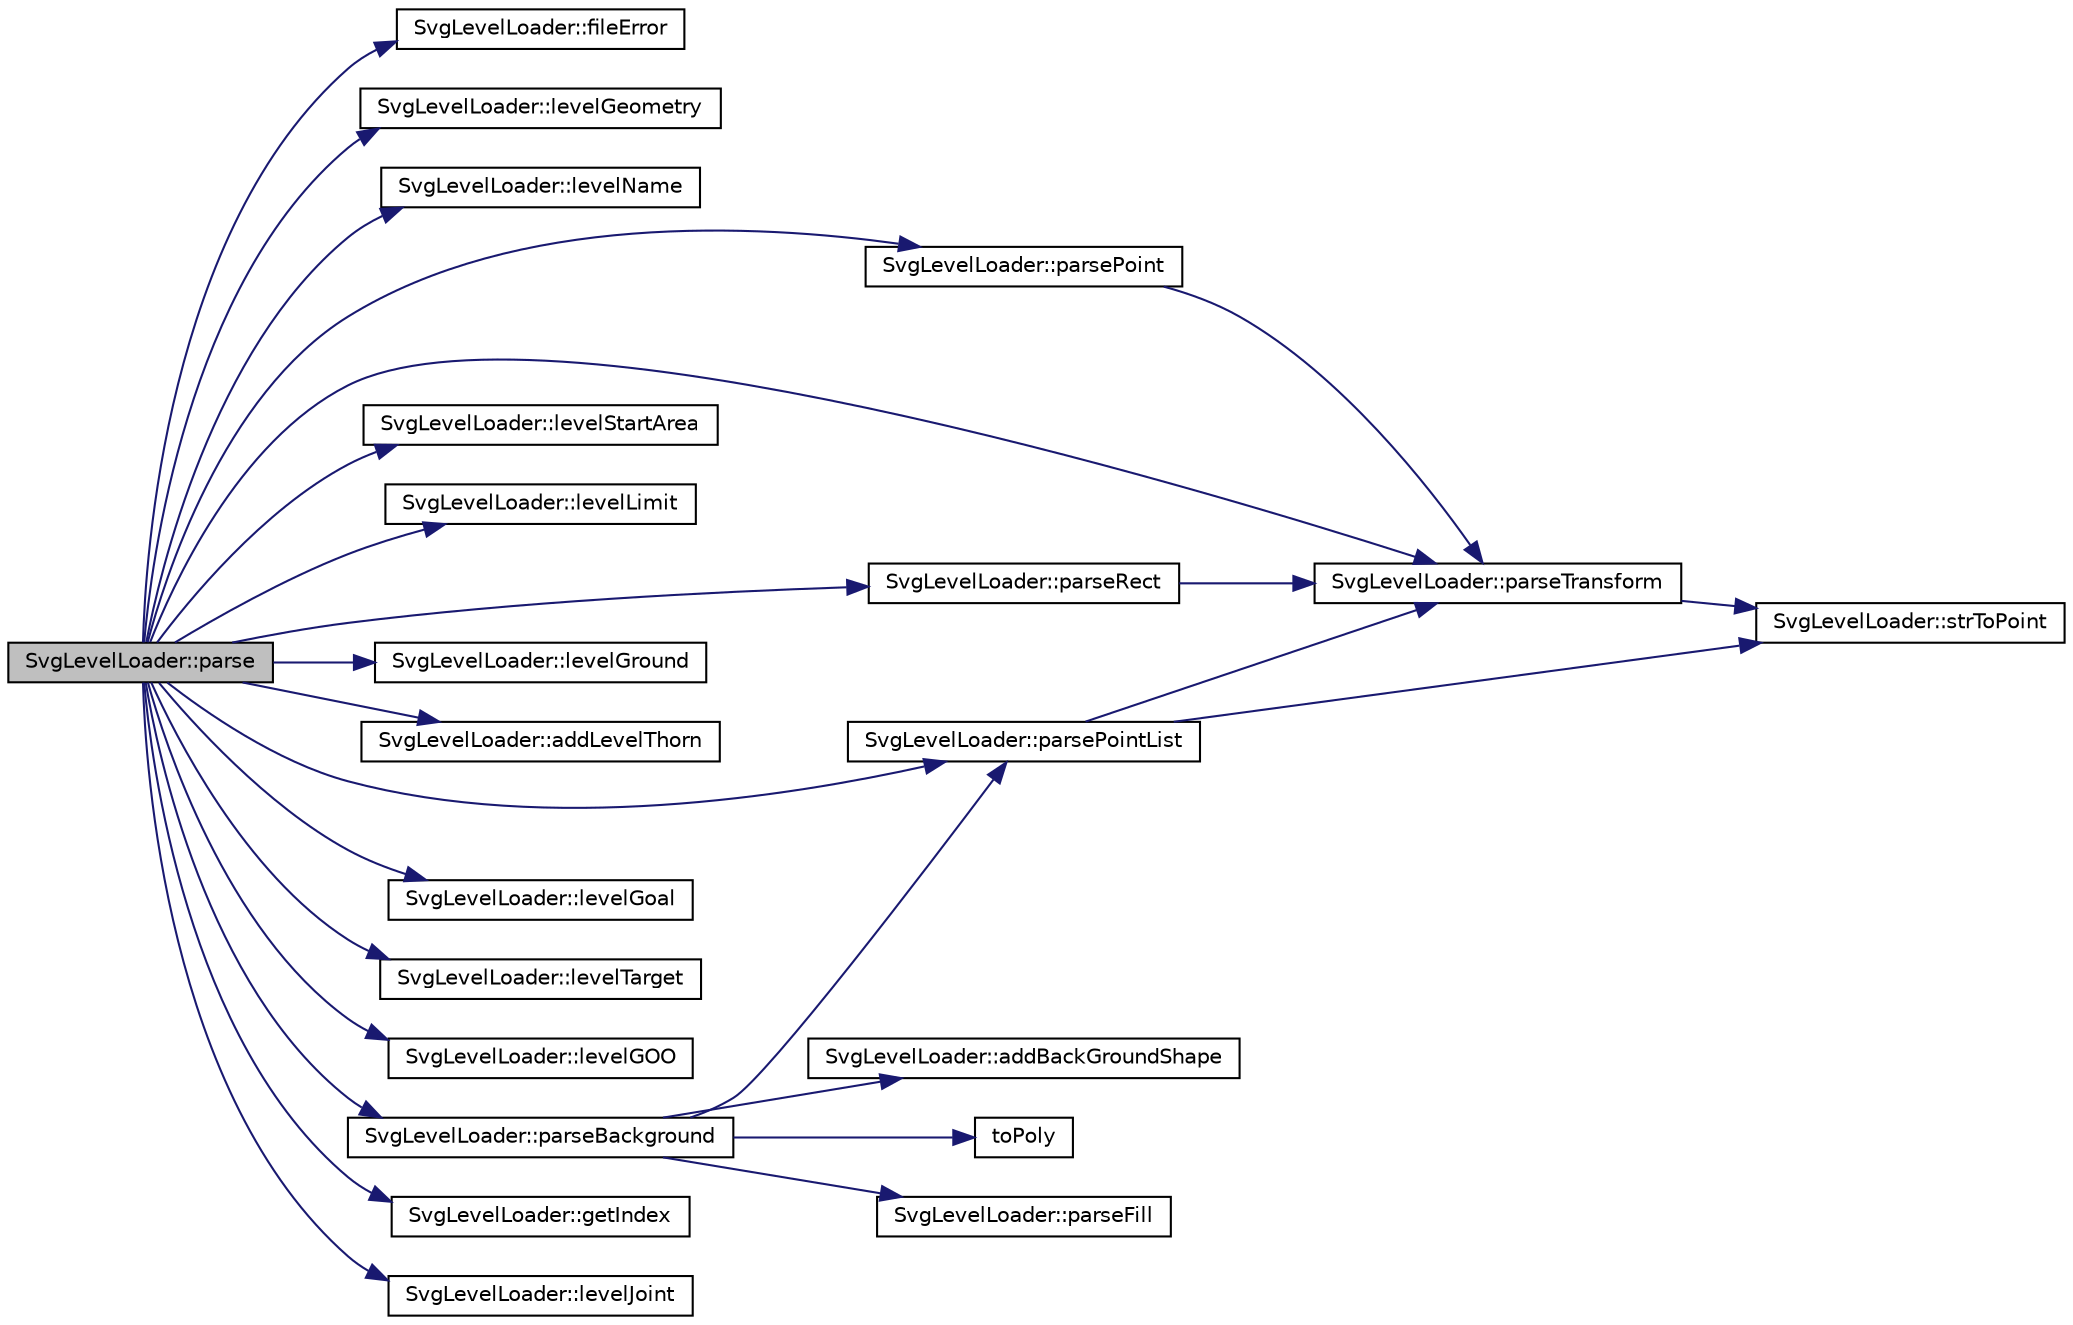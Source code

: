 digraph G
{
  edge [fontname="Helvetica",fontsize="10",labelfontname="Helvetica",labelfontsize="10"];
  node [fontname="Helvetica",fontsize="10",shape=record];
  rankdir="LR";
  Node1 [label="SvgLevelLoader::parse",height=0.2,width=0.4,color="black", fillcolor="grey75", style="filled" fontcolor="black"];
  Node1 -> Node2 [color="midnightblue",fontsize="10",style="solid",fontname="Helvetica"];
  Node2 [label="SvgLevelLoader::fileError",height=0.2,width=0.4,color="black", fillcolor="white", style="filled",URL="$d7/dbb/classSvgLevelLoader.html#a03d4836e69cb95d65443ca118563a962"];
  Node1 -> Node3 [color="midnightblue",fontsize="10",style="solid",fontname="Helvetica"];
  Node3 [label="SvgLevelLoader::levelGeometry",height=0.2,width=0.4,color="black", fillcolor="white", style="filled",URL="$d7/dbb/classSvgLevelLoader.html#a30ca085198d81be8989157087d029bb9"];
  Node1 -> Node4 [color="midnightblue",fontsize="10",style="solid",fontname="Helvetica"];
  Node4 [label="SvgLevelLoader::levelName",height=0.2,width=0.4,color="black", fillcolor="white", style="filled",URL="$d7/dbb/classSvgLevelLoader.html#acf276433c5df9eeeec9bdaf110359ead"];
  Node1 -> Node5 [color="midnightblue",fontsize="10",style="solid",fontname="Helvetica"];
  Node5 [label="SvgLevelLoader::parseTransform",height=0.2,width=0.4,color="black", fillcolor="white", style="filled",URL="$d7/dbb/classSvgLevelLoader.html#aac30601434ed0f5f52f475c5315f7daf"];
  Node5 -> Node6 [color="midnightblue",fontsize="10",style="solid",fontname="Helvetica"];
  Node6 [label="SvgLevelLoader::strToPoint",height=0.2,width=0.4,color="black", fillcolor="white", style="filled",URL="$d7/dbb/classSvgLevelLoader.html#a9faa5bb2a40a6bacaa0f28fc6460000f"];
  Node1 -> Node7 [color="midnightblue",fontsize="10",style="solid",fontname="Helvetica"];
  Node7 [label="SvgLevelLoader::parseRect",height=0.2,width=0.4,color="black", fillcolor="white", style="filled",URL="$d7/dbb/classSvgLevelLoader.html#a05bc221efc435d870c9a13f3fb95b527"];
  Node7 -> Node5 [color="midnightblue",fontsize="10",style="solid",fontname="Helvetica"];
  Node1 -> Node8 [color="midnightblue",fontsize="10",style="solid",fontname="Helvetica"];
  Node8 [label="SvgLevelLoader::levelStartArea",height=0.2,width=0.4,color="black", fillcolor="white", style="filled",URL="$d7/dbb/classSvgLevelLoader.html#adf17eb403bbde2a32d9a7c7cba97f417"];
  Node1 -> Node9 [color="midnightblue",fontsize="10",style="solid",fontname="Helvetica"];
  Node9 [label="SvgLevelLoader::levelLimit",height=0.2,width=0.4,color="black", fillcolor="white", style="filled",URL="$d7/dbb/classSvgLevelLoader.html#a9dd5c802b87c56555d6f07df297402b4"];
  Node1 -> Node10 [color="midnightblue",fontsize="10",style="solid",fontname="Helvetica"];
  Node10 [label="SvgLevelLoader::parsePointList",height=0.2,width=0.4,color="black", fillcolor="white", style="filled",URL="$d7/dbb/classSvgLevelLoader.html#abda6b66187cc29c7d2afda688ec38412"];
  Node10 -> Node5 [color="midnightblue",fontsize="10",style="solid",fontname="Helvetica"];
  Node10 -> Node6 [color="midnightblue",fontsize="10",style="solid",fontname="Helvetica"];
  Node1 -> Node11 [color="midnightblue",fontsize="10",style="solid",fontname="Helvetica"];
  Node11 [label="SvgLevelLoader::levelGround",height=0.2,width=0.4,color="black", fillcolor="white", style="filled",URL="$d7/dbb/classSvgLevelLoader.html#afd74ea826ea04b194313b74c1420d866"];
  Node1 -> Node12 [color="midnightblue",fontsize="10",style="solid",fontname="Helvetica"];
  Node12 [label="SvgLevelLoader::addLevelThorn",height=0.2,width=0.4,color="black", fillcolor="white", style="filled",URL="$d7/dbb/classSvgLevelLoader.html#ad5986267ad1dd6dba42b6d211f7c3333"];
  Node1 -> Node13 [color="midnightblue",fontsize="10",style="solid",fontname="Helvetica"];
  Node13 [label="SvgLevelLoader::parsePoint",height=0.2,width=0.4,color="black", fillcolor="white", style="filled",URL="$d7/dbb/classSvgLevelLoader.html#a6f677ffa271427685841cafafc38c211"];
  Node13 -> Node5 [color="midnightblue",fontsize="10",style="solid",fontname="Helvetica"];
  Node1 -> Node14 [color="midnightblue",fontsize="10",style="solid",fontname="Helvetica"];
  Node14 [label="SvgLevelLoader::levelGoal",height=0.2,width=0.4,color="black", fillcolor="white", style="filled",URL="$d7/dbb/classSvgLevelLoader.html#a8cf7babde3e3e732072629ec15cae548"];
  Node1 -> Node15 [color="midnightblue",fontsize="10",style="solid",fontname="Helvetica"];
  Node15 [label="SvgLevelLoader::levelTarget",height=0.2,width=0.4,color="black", fillcolor="white", style="filled",URL="$d7/dbb/classSvgLevelLoader.html#abe70c69370000f2d6b30f2d7edb98ec4"];
  Node1 -> Node16 [color="midnightblue",fontsize="10",style="solid",fontname="Helvetica"];
  Node16 [label="SvgLevelLoader::levelGOO",height=0.2,width=0.4,color="black", fillcolor="white", style="filled",URL="$d7/dbb/classSvgLevelLoader.html#a38dfefb887de39aabdf5d74d8ac238ab"];
  Node1 -> Node17 [color="midnightblue",fontsize="10",style="solid",fontname="Helvetica"];
  Node17 [label="SvgLevelLoader::parseBackground",height=0.2,width=0.4,color="black", fillcolor="white", style="filled",URL="$d7/dbb/classSvgLevelLoader.html#aaf1fd1fcdaa855f7a7d493d1eee42edf"];
  Node17 -> Node10 [color="midnightblue",fontsize="10",style="solid",fontname="Helvetica"];
  Node17 -> Node18 [color="midnightblue",fontsize="10",style="solid",fontname="Helvetica"];
  Node18 [label="toPoly",height=0.2,width=0.4,color="black", fillcolor="white", style="filled",URL="$d3/d62/tools_8cpp.html#aea21719bd05ff099d0aa190b4555c352",tooltip="Convert a QList of QPoint in a QPolygon transated of *center*."];
  Node17 -> Node19 [color="midnightblue",fontsize="10",style="solid",fontname="Helvetica"];
  Node19 [label="SvgLevelLoader::parseFill",height=0.2,width=0.4,color="black", fillcolor="white", style="filled",URL="$d7/dbb/classSvgLevelLoader.html#a2fad092b3cc396c16c8998dfa5ef5b4e"];
  Node17 -> Node20 [color="midnightblue",fontsize="10",style="solid",fontname="Helvetica"];
  Node20 [label="SvgLevelLoader::addBackGroundShape",height=0.2,width=0.4,color="black", fillcolor="white", style="filled",URL="$d7/dbb/classSvgLevelLoader.html#ac6e06903293c6a3fe87f5e5747723b5e"];
  Node1 -> Node21 [color="midnightblue",fontsize="10",style="solid",fontname="Helvetica"];
  Node21 [label="SvgLevelLoader::getIndex",height=0.2,width=0.4,color="black", fillcolor="white", style="filled",URL="$d7/dbb/classSvgLevelLoader.html#a9f1e9d643dd13b5bec063413b039887a"];
  Node1 -> Node22 [color="midnightblue",fontsize="10",style="solid",fontname="Helvetica"];
  Node22 [label="SvgLevelLoader::levelJoint",height=0.2,width=0.4,color="black", fillcolor="white", style="filled",URL="$d7/dbb/classSvgLevelLoader.html#a92c42c0e31214959e6996acb143fe103"];
}
